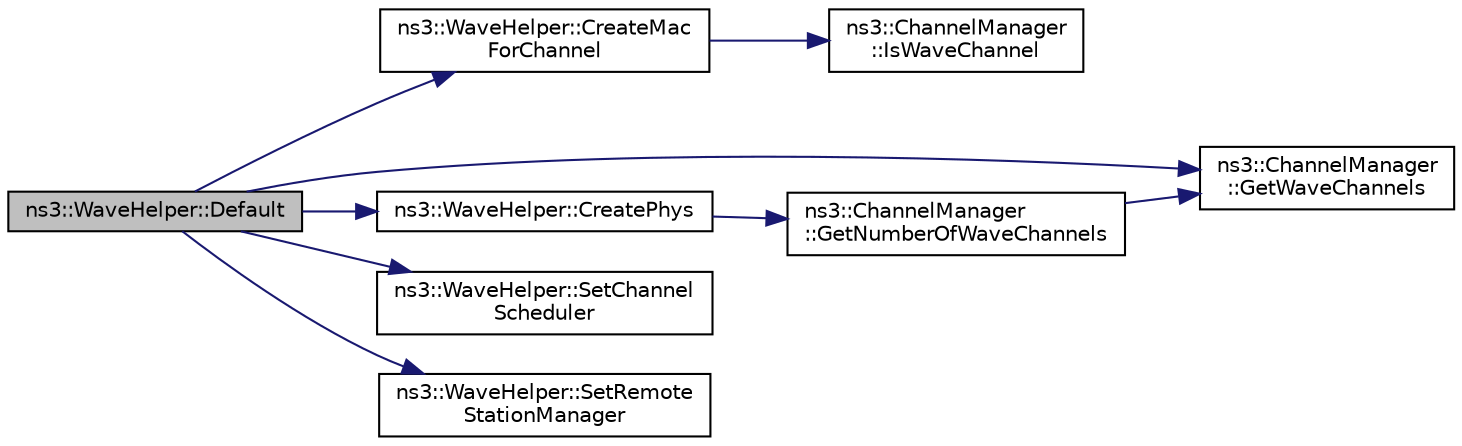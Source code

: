 digraph "ns3::WaveHelper::Default"
{
  edge [fontname="Helvetica",fontsize="10",labelfontname="Helvetica",labelfontsize="10"];
  node [fontname="Helvetica",fontsize="10",shape=record];
  rankdir="LR";
  Node1 [label="ns3::WaveHelper::Default",height=0.2,width=0.4,color="black", fillcolor="grey75", style="filled", fontcolor="black"];
  Node1 -> Node2 [color="midnightblue",fontsize="10",style="solid"];
  Node2 [label="ns3::WaveHelper::CreateMac\lForChannel",height=0.2,width=0.4,color="black", fillcolor="white", style="filled",URL="$db/def/classns3_1_1WaveHelper.html#a5b8cefd9b90d0568e310423c80d7bb12"];
  Node2 -> Node3 [color="midnightblue",fontsize="10",style="solid"];
  Node3 [label="ns3::ChannelManager\l::IsWaveChannel",height=0.2,width=0.4,color="black", fillcolor="white", style="filled",URL="$df/d17/classns3_1_1ChannelManager.html#ae06978b638275c7a37ba6505e2104f92"];
  Node1 -> Node4 [color="midnightblue",fontsize="10",style="solid"];
  Node4 [label="ns3::ChannelManager\l::GetWaveChannels",height=0.2,width=0.4,color="black", fillcolor="white", style="filled",URL="$df/d17/classns3_1_1ChannelManager.html#a4b4ce965b76235f8dc9fba47357908c3"];
  Node1 -> Node5 [color="midnightblue",fontsize="10",style="solid"];
  Node5 [label="ns3::WaveHelper::CreatePhys",height=0.2,width=0.4,color="black", fillcolor="white", style="filled",URL="$db/def/classns3_1_1WaveHelper.html#ade3e11bb39ee3530c48aabff5a4e352c"];
  Node5 -> Node6 [color="midnightblue",fontsize="10",style="solid"];
  Node6 [label="ns3::ChannelManager\l::GetNumberOfWaveChannels",height=0.2,width=0.4,color="black", fillcolor="white", style="filled",URL="$df/d17/classns3_1_1ChannelManager.html#a40722c6f8946e1e3952c0688d633f275"];
  Node6 -> Node4 [color="midnightblue",fontsize="10",style="solid"];
  Node1 -> Node7 [color="midnightblue",fontsize="10",style="solid"];
  Node7 [label="ns3::WaveHelper::SetChannel\lScheduler",height=0.2,width=0.4,color="black", fillcolor="white", style="filled",URL="$db/def/classns3_1_1WaveHelper.html#ae5a3a17be003de6ba1e7e436da6478c6"];
  Node1 -> Node8 [color="midnightblue",fontsize="10",style="solid"];
  Node8 [label="ns3::WaveHelper::SetRemote\lStationManager",height=0.2,width=0.4,color="black", fillcolor="white", style="filled",URL="$db/def/classns3_1_1WaveHelper.html#adab4d73cf2f36e24d9861f9aef1ffe01"];
}

